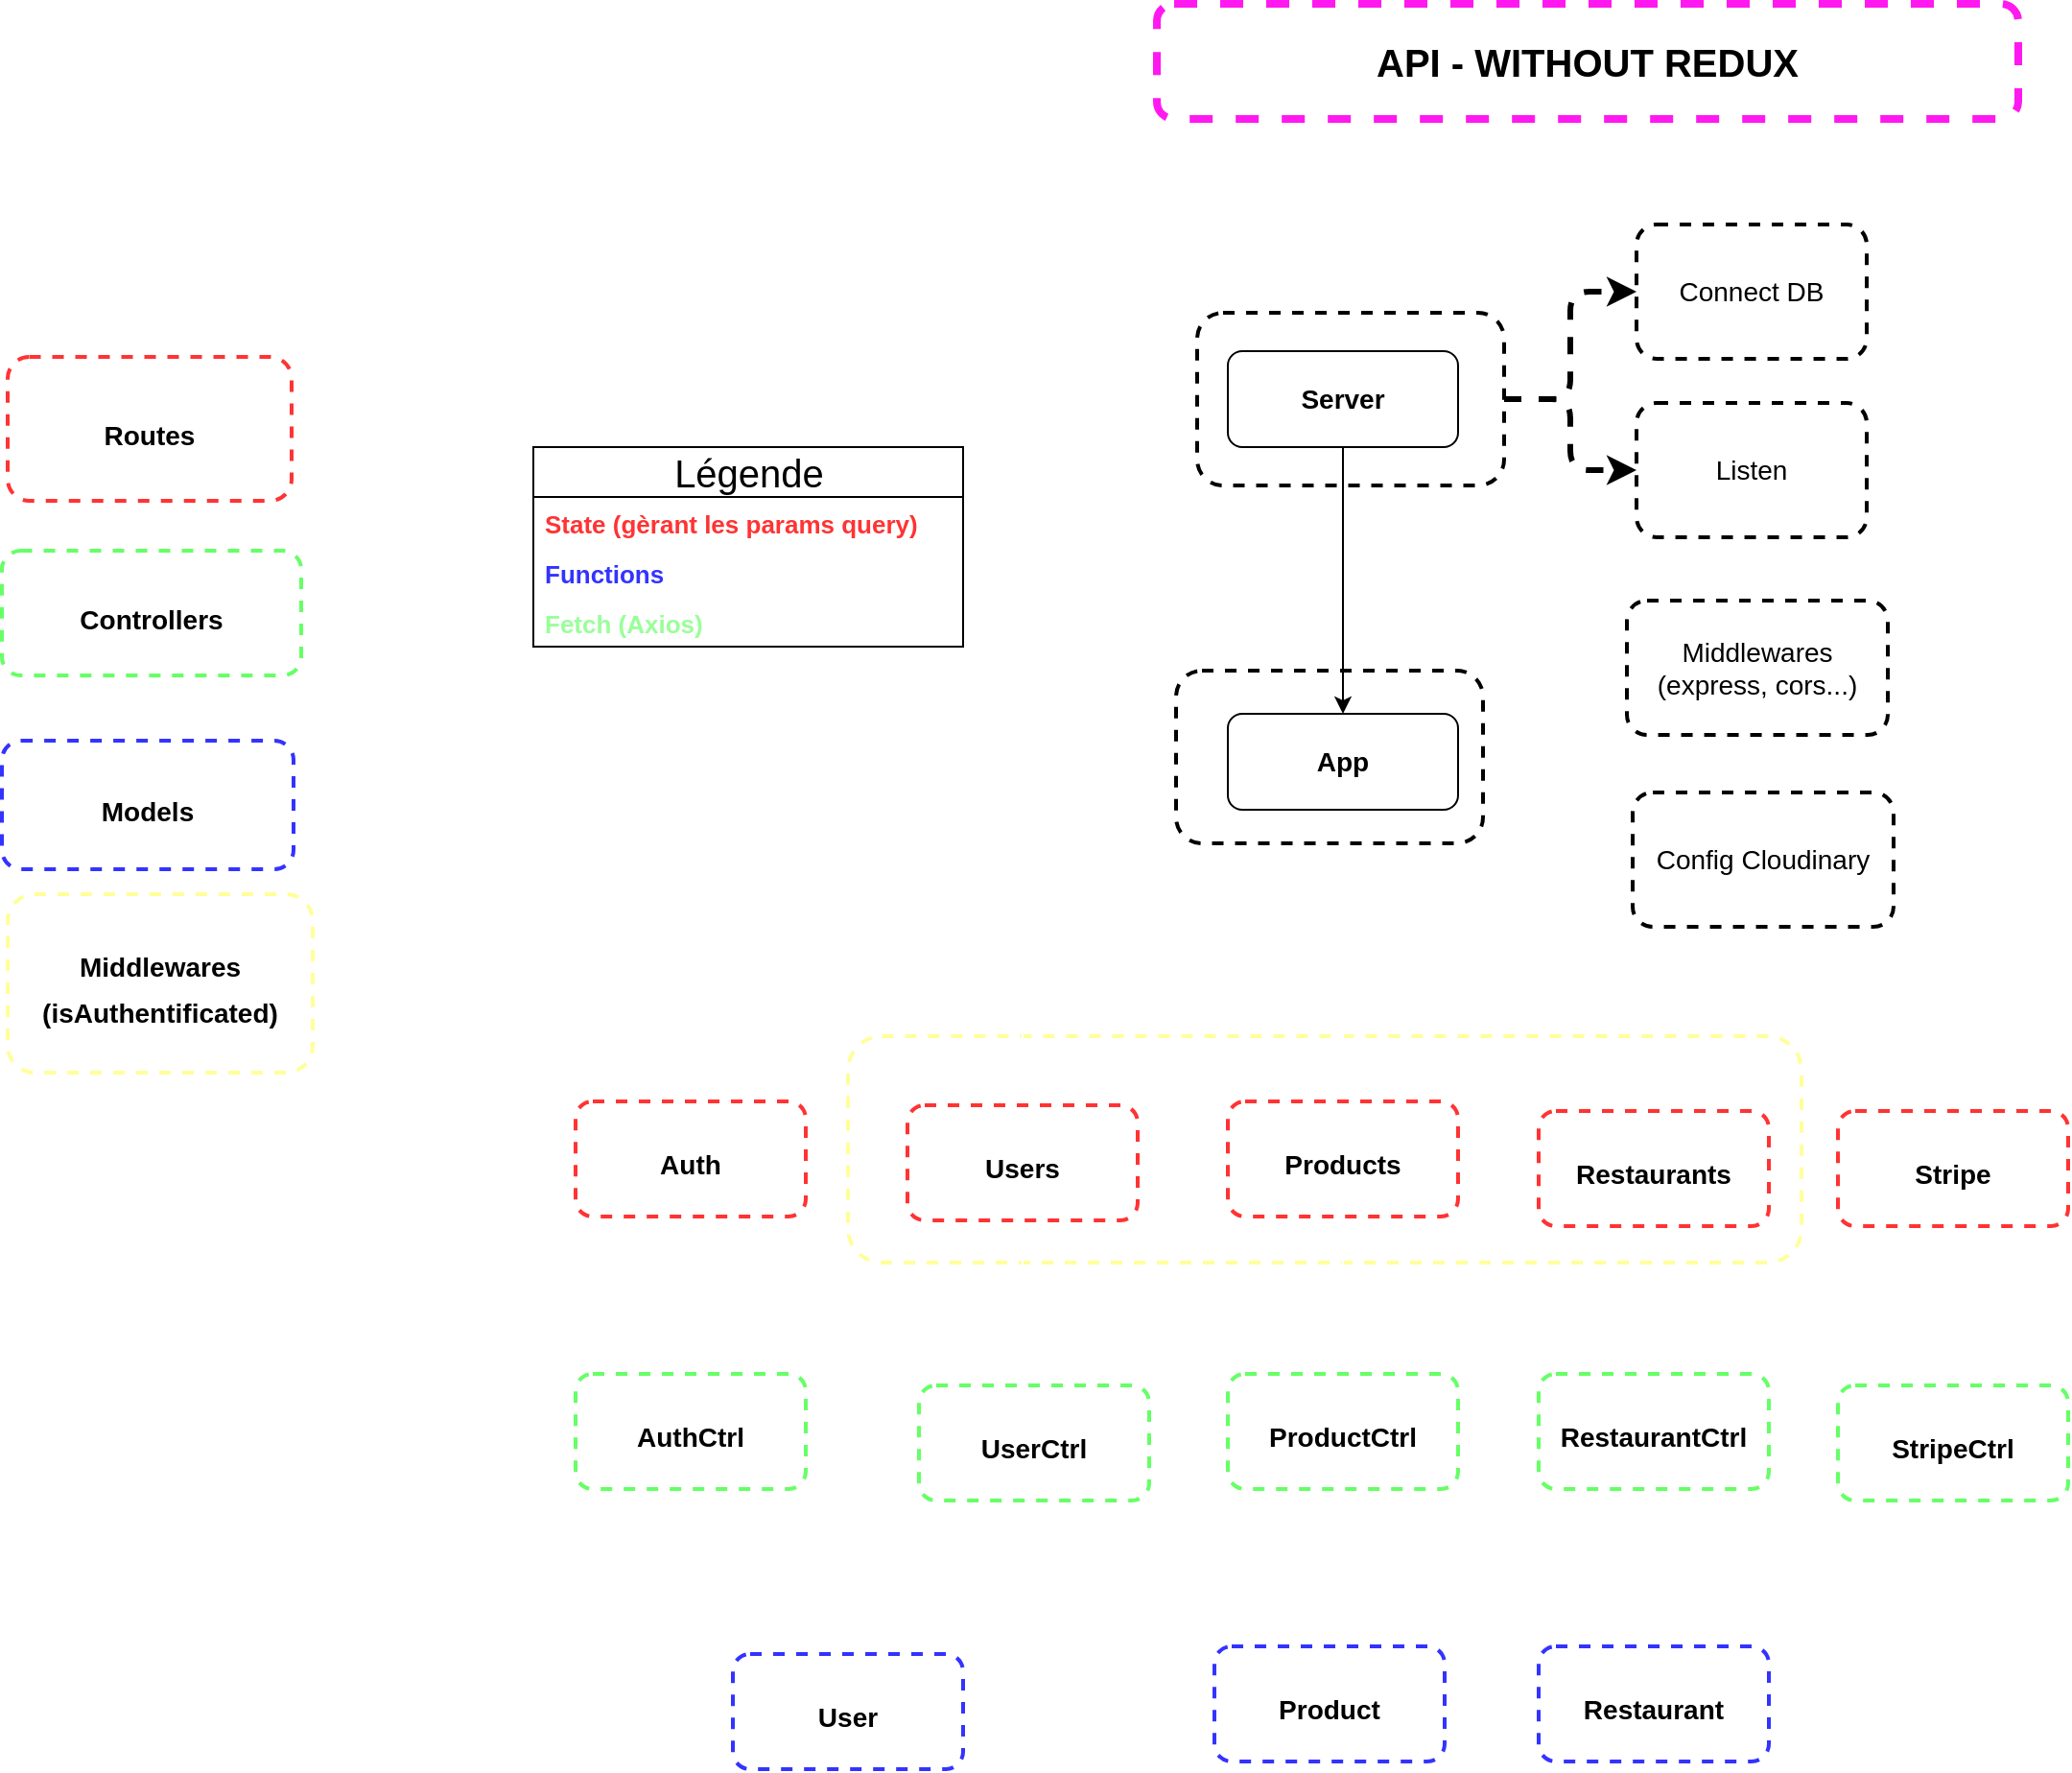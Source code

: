 <mxfile>
    <diagram id="cfUA-OYC1I8i9XxLiP8Q" name="Page-1">
        <mxGraphModel dx="1914" dy="845" grid="0" gridSize="10" guides="1" tooltips="1" connect="1" arrows="1" fold="1" page="0" pageScale="1" pageWidth="827" pageHeight="1169" math="0" shadow="0">
            <root>
                <mxCell id="0"/>
                <mxCell id="1" parent="0"/>
                <mxCell id="181" value="" style="rounded=1;whiteSpace=wrap;html=1;fontSize=20;strokeWidth=2;dashed=1;fillColor=none;strokeColor=#FFFF99;" vertex="1" parent="1">
                    <mxGeometry x="72" y="347" width="497" height="118" as="geometry"/>
                </mxCell>
                <mxCell id="165" style="edgeStyle=orthogonalEdgeStyle;html=1;exitX=1;exitY=0.5;exitDx=0;exitDy=0;entryX=0;entryY=0.5;entryDx=0;entryDy=0;strokeColor=#FFFFFF;strokeWidth=1;" edge="1" parent="1" source="164" target="163">
                    <mxGeometry relative="1" as="geometry"/>
                </mxCell>
                <mxCell id="166" style="edgeStyle=orthogonalEdgeStyle;html=1;exitX=1;exitY=0.5;exitDx=0;exitDy=0;entryX=0;entryY=0.5;entryDx=0;entryDy=0;strokeColor=#FFFFFF;strokeWidth=1;" edge="1" parent="1" source="164" target="161">
                    <mxGeometry relative="1" as="geometry"/>
                </mxCell>
                <mxCell id="164" value="" style="rounded=1;whiteSpace=wrap;html=1;fontSize=14;fillColor=none;dashed=1;strokeWidth=2;" vertex="1" parent="1">
                    <mxGeometry x="243" y="156.5" width="160" height="90" as="geometry"/>
                </mxCell>
                <mxCell id="154" style="edgeStyle=orthogonalEdgeStyle;html=1;exitX=1;exitY=0.5;exitDx=0;exitDy=0;entryX=0;entryY=0.5;entryDx=0;entryDy=0;dashed=1;strokeWidth=3;" edge="1" parent="1" source="10" target="9">
                    <mxGeometry relative="1" as="geometry"/>
                </mxCell>
                <mxCell id="155" style="edgeStyle=orthogonalEdgeStyle;html=1;exitX=1;exitY=0.5;exitDx=0;exitDy=0;entryX=0;entryY=0.5;entryDx=0;entryDy=0;dashed=1;strokeWidth=3;" edge="1" parent="1" source="10" target="142">
                    <mxGeometry relative="1" as="geometry"/>
                </mxCell>
                <mxCell id="10" value="" style="rounded=1;whiteSpace=wrap;html=1;fontSize=14;fillColor=none;dashed=1;strokeWidth=2;" parent="1" vertex="1">
                    <mxGeometry x="254" y="-30" width="160" height="90" as="geometry"/>
                </mxCell>
                <mxCell id="69" style="edgeStyle=orthogonalEdgeStyle;html=1;exitX=0.5;exitY=1;exitDx=0;exitDy=0;fontColor=#FF3333;" parent="1" source="3" edge="1" target="143">
                    <mxGeometry relative="1" as="geometry">
                        <mxPoint x="330" y="281" as="targetPoint"/>
                    </mxGeometry>
                </mxCell>
                <mxCell id="3" value="&lt;font style=&quot;font-size: 14px;&quot;&gt;&lt;b&gt;Server&lt;/b&gt;&lt;/font&gt;" style="rounded=1;whiteSpace=wrap;html=1;" parent="1" vertex="1">
                    <mxGeometry x="270" y="-10" width="120" height="50" as="geometry"/>
                </mxCell>
                <mxCell id="9" value="Connect DB" style="rounded=1;whiteSpace=wrap;html=1;fontSize=14;fillColor=none;dashed=1;strokeWidth=2;" parent="1" vertex="1">
                    <mxGeometry x="483" y="-76" width="120" height="70" as="geometry"/>
                </mxCell>
                <mxCell id="55" value="&lt;font size=&quot;1&quot; style=&quot;&quot;&gt;&lt;b style=&quot;font-size: 20px;&quot;&gt;API - WITHOUT REDUX&lt;/b&gt;&lt;/font&gt;" style="rounded=1;whiteSpace=wrap;html=1;dashed=1;strokeWidth=4;strokeColor=#FF19F0;" parent="1" vertex="1">
                    <mxGeometry x="233" y="-191" width="449" height="60" as="geometry"/>
                </mxCell>
                <mxCell id="56" value="&lt;font style=&quot;font-size: 20px;&quot;&gt;Légende&lt;/font&gt;" style="swimlane;fontStyle=0;childLayout=stackLayout;horizontal=1;startSize=26;fillColor=none;horizontalStack=0;resizeParent=1;resizeParentMax=0;resizeLast=0;collapsible=1;marginBottom=0;html=1;" parent="1" vertex="1">
                    <mxGeometry x="-92" y="40" width="224" height="104" as="geometry"/>
                </mxCell>
                <mxCell id="57" value="&lt;font style=&quot;font-size: 13px;&quot; color=&quot;#ff3333&quot;&gt;&lt;b&gt;State (gèrant les params query)&lt;/b&gt;&lt;/font&gt;" style="text;strokeColor=none;fillColor=none;align=left;verticalAlign=top;spacingLeft=4;spacingRight=4;overflow=hidden;rotatable=0;points=[[0,0.5],[1,0.5]];portConstraint=eastwest;whiteSpace=wrap;html=1;" parent="56" vertex="1">
                    <mxGeometry y="26" width="224" height="26" as="geometry"/>
                </mxCell>
                <mxCell id="58" value="&lt;font style=&quot;font-size: 13px;&quot; color=&quot;#3333ff&quot;&gt;&lt;b&gt;Functions&lt;/b&gt;&lt;/font&gt;" style="text;strokeColor=none;fillColor=none;align=left;verticalAlign=top;spacingLeft=4;spacingRight=4;overflow=hidden;rotatable=0;points=[[0,0.5],[1,0.5]];portConstraint=eastwest;whiteSpace=wrap;html=1;" parent="56" vertex="1">
                    <mxGeometry y="52" width="224" height="26" as="geometry"/>
                </mxCell>
                <mxCell id="59" value="&lt;font style=&quot;font-size: 13px;&quot; color=&quot;#99ff99&quot;&gt;&lt;b&gt;Fetch (Axios)&lt;/b&gt;&lt;/font&gt;" style="text;strokeColor=none;fillColor=none;align=left;verticalAlign=top;spacingLeft=4;spacingRight=4;overflow=hidden;rotatable=0;points=[[0,0.5],[1,0.5]];portConstraint=eastwest;whiteSpace=wrap;html=1;" parent="56" vertex="1">
                    <mxGeometry y="78" width="224" height="26" as="geometry"/>
                </mxCell>
                <mxCell id="123" value="&lt;font style=&quot;font-size: 14px;&quot;&gt;&lt;b&gt;Models&lt;/b&gt;&lt;/font&gt;" style="rounded=1;whiteSpace=wrap;html=1;fontSize=20;strokeWidth=2;dashed=1;fillColor=none;strokeColor=#3333FF;" parent="1" vertex="1">
                    <mxGeometry x="-369" y="193" width="152" height="67" as="geometry"/>
                </mxCell>
                <mxCell id="124" value="&lt;font style=&quot;font-size: 14px;&quot;&gt;&lt;b&gt;Controllers&lt;/b&gt;&lt;/font&gt;" style="rounded=1;whiteSpace=wrap;html=1;fontSize=20;strokeWidth=2;dashed=1;fillColor=none;strokeColor=#66FF66;" parent="1" vertex="1">
                    <mxGeometry x="-369" y="94" width="156" height="65" as="geometry"/>
                </mxCell>
                <mxCell id="125" value="&lt;font style=&quot;font-size: 14px;&quot;&gt;&lt;b&gt;Routes&lt;/b&gt;&lt;/font&gt;" style="rounded=1;whiteSpace=wrap;html=1;fontSize=20;strokeWidth=2;dashed=1;fillColor=none;strokeColor=#FF3333;" parent="1" vertex="1">
                    <mxGeometry x="-366" y="-7" width="148" height="75" as="geometry"/>
                </mxCell>
                <mxCell id="138" value="&lt;font style=&quot;font-size: 14px;&quot;&gt;&lt;b&gt;Middlewares (isAuthentificated)&lt;/b&gt;&lt;/font&gt;" style="rounded=1;whiteSpace=wrap;html=1;fontSize=20;strokeWidth=2;dashed=1;fillColor=none;strokeColor=#FFFF99;" parent="1" vertex="1">
                    <mxGeometry x="-366" y="273" width="159" height="93" as="geometry"/>
                </mxCell>
                <mxCell id="142" value="Listen" style="rounded=1;whiteSpace=wrap;html=1;fontSize=14;fillColor=none;dashed=1;strokeWidth=2;" vertex="1" parent="1">
                    <mxGeometry x="483" y="17" width="120" height="70" as="geometry"/>
                </mxCell>
                <mxCell id="156" style="edgeStyle=orthogonalEdgeStyle;html=1;exitX=0.5;exitY=1;exitDx=0;exitDy=0;entryX=0.558;entryY=0.017;entryDx=0;entryDy=0;entryPerimeter=0;strokeWidth=1;strokeColor=#FFFFFF;" edge="1" parent="1" source="143" target="148">
                    <mxGeometry relative="1" as="geometry"/>
                </mxCell>
                <mxCell id="157" style="edgeStyle=orthogonalEdgeStyle;html=1;exitX=0.5;exitY=1;exitDx=0;exitDy=0;strokeColor=#FFFFFF;strokeWidth=1;" edge="1" parent="1" source="143" target="149">
                    <mxGeometry relative="1" as="geometry"/>
                </mxCell>
                <mxCell id="158" style="edgeStyle=orthogonalEdgeStyle;html=1;exitX=0.5;exitY=1;exitDx=0;exitDy=0;entryX=0.5;entryY=0;entryDx=0;entryDy=0;strokeColor=#FFFFFF;strokeWidth=1;" edge="1" parent="1" source="143" target="151">
                    <mxGeometry relative="1" as="geometry"/>
                </mxCell>
                <mxCell id="159" style="edgeStyle=orthogonalEdgeStyle;html=1;exitX=0.5;exitY=1;exitDx=0;exitDy=0;entryX=0.5;entryY=0;entryDx=0;entryDy=0;strokeColor=#FFFFFF;strokeWidth=1;" edge="1" parent="1" source="143" target="150">
                    <mxGeometry relative="1" as="geometry"/>
                </mxCell>
                <mxCell id="160" style="edgeStyle=orthogonalEdgeStyle;html=1;exitX=0.5;exitY=1;exitDx=0;exitDy=0;strokeColor=#FFFFFF;strokeWidth=1;" edge="1" parent="1" source="143" target="152">
                    <mxGeometry relative="1" as="geometry"/>
                </mxCell>
                <mxCell id="143" value="&lt;font style=&quot;font-size: 14px;&quot;&gt;&lt;b&gt;App&lt;/b&gt;&lt;/font&gt;" style="rounded=1;whiteSpace=wrap;html=1;" vertex="1" parent="1">
                    <mxGeometry x="270" y="179" width="120" height="50" as="geometry"/>
                </mxCell>
                <mxCell id="178" style="edgeStyle=orthogonalEdgeStyle;html=1;exitX=0.5;exitY=1;exitDx=0;exitDy=0;entryX=0.5;entryY=0;entryDx=0;entryDy=0;strokeColor=#FFFFFF;strokeWidth=1;" edge="1" parent="1" source="148" target="172">
                    <mxGeometry relative="1" as="geometry"/>
                </mxCell>
                <mxCell id="148" value="&lt;font style=&quot;font-size: 14px;&quot;&gt;&lt;b&gt;Stripe&lt;/b&gt;&lt;/font&gt;" style="rounded=1;whiteSpace=wrap;html=1;fontSize=20;strokeWidth=2;dashed=1;fillColor=none;strokeColor=#FF3333;" vertex="1" parent="1">
                    <mxGeometry x="588" y="386" width="120" height="60" as="geometry"/>
                </mxCell>
                <mxCell id="182" style="edgeStyle=orthogonalEdgeStyle;html=1;exitX=0.5;exitY=1;exitDx=0;exitDy=0;strokeColor=#FFFFFF;strokeWidth=1;" edge="1" parent="1" source="149" target="173">
                    <mxGeometry relative="1" as="geometry"/>
                </mxCell>
                <mxCell id="149" value="&lt;font style=&quot;font-size: 14px;&quot;&gt;&lt;b&gt;Restaurants&lt;/b&gt;&lt;/font&gt;" style="rounded=1;whiteSpace=wrap;html=1;fontSize=20;strokeWidth=2;dashed=1;fillColor=none;strokeColor=#FF3333;" vertex="1" parent="1">
                    <mxGeometry x="432" y="386" width="120" height="60" as="geometry"/>
                </mxCell>
                <mxCell id="180" style="edgeStyle=orthogonalEdgeStyle;html=1;exitX=0.5;exitY=1;exitDx=0;exitDy=0;entryX=0.45;entryY=-0.017;entryDx=0;entryDy=0;entryPerimeter=0;strokeColor=#FFFFFF;strokeWidth=1;" edge="1" parent="1" source="150" target="169">
                    <mxGeometry relative="1" as="geometry"/>
                </mxCell>
                <mxCell id="150" value="&lt;font style=&quot;font-size: 14px;&quot;&gt;&lt;b&gt;Users&lt;/b&gt;&lt;/font&gt;" style="rounded=1;whiteSpace=wrap;html=1;fontSize=20;strokeWidth=2;dashed=1;fillColor=none;strokeColor=#FF3333;" vertex="1" parent="1">
                    <mxGeometry x="103" y="383" width="120" height="60" as="geometry"/>
                </mxCell>
                <mxCell id="183" style="edgeStyle=orthogonalEdgeStyle;html=1;exitX=0.5;exitY=1;exitDx=0;exitDy=0;strokeColor=#FFFFFF;strokeWidth=1;" edge="1" parent="1" source="151" target="171">
                    <mxGeometry relative="1" as="geometry"/>
                </mxCell>
                <mxCell id="151" value="&lt;font style=&quot;font-size: 14px;&quot;&gt;&lt;b&gt;Products&lt;/b&gt;&lt;/font&gt;" style="rounded=1;whiteSpace=wrap;html=1;fontSize=20;strokeWidth=2;dashed=1;fillColor=none;strokeColor=#FF3333;" vertex="1" parent="1">
                    <mxGeometry x="270" y="381" width="120" height="60" as="geometry"/>
                </mxCell>
                <mxCell id="179" style="edgeStyle=orthogonalEdgeStyle;html=1;exitX=0.5;exitY=1;exitDx=0;exitDy=0;strokeColor=#FFFFFF;strokeWidth=1;" edge="1" parent="1" source="152" target="170">
                    <mxGeometry relative="1" as="geometry"/>
                </mxCell>
                <mxCell id="152" value="&lt;font style=&quot;font-size: 14px;&quot;&gt;&lt;b&gt;Auth&lt;/b&gt;&lt;/font&gt;" style="rounded=1;whiteSpace=wrap;html=1;fontSize=20;strokeWidth=2;dashed=1;fillColor=none;strokeColor=#FF3333;" vertex="1" parent="1">
                    <mxGeometry x="-70" y="381" width="120" height="60" as="geometry"/>
                </mxCell>
                <mxCell id="161" value="Config Cloudinary" style="rounded=1;whiteSpace=wrap;html=1;fontSize=14;fillColor=none;dashed=1;strokeWidth=2;" vertex="1" parent="1">
                    <mxGeometry x="481" y="220" width="136" height="70" as="geometry"/>
                </mxCell>
                <mxCell id="163" value="Middlewares (express, cors...)" style="rounded=1;whiteSpace=wrap;html=1;fontSize=14;fillColor=none;dashed=1;strokeWidth=2;" vertex="1" parent="1">
                    <mxGeometry x="478" y="120" width="136" height="70" as="geometry"/>
                </mxCell>
                <mxCell id="188" style="edgeStyle=orthogonalEdgeStyle;html=1;exitX=0.5;exitY=1;exitDx=0;exitDy=0;entryX=0.5;entryY=0;entryDx=0;entryDy=0;strokeColor=#FFFFFF;strokeWidth=1;" edge="1" parent="1" source="169" target="174">
                    <mxGeometry relative="1" as="geometry"/>
                </mxCell>
                <mxCell id="169" value="&lt;font style=&quot;font-size: 14px;&quot;&gt;&lt;b&gt;UserCtrl&lt;/b&gt;&lt;/font&gt;" style="rounded=1;whiteSpace=wrap;html=1;fontSize=20;strokeWidth=2;dashed=1;fillColor=none;strokeColor=#66FF66;" vertex="1" parent="1">
                    <mxGeometry x="109" y="529" width="120" height="60" as="geometry"/>
                </mxCell>
                <mxCell id="186" style="edgeStyle=orthogonalEdgeStyle;html=1;exitX=0.5;exitY=1;exitDx=0;exitDy=0;entryX=0.5;entryY=0;entryDx=0;entryDy=0;strokeColor=#FFFFFF;strokeWidth=1;" edge="1" parent="1" source="170" target="174">
                    <mxGeometry relative="1" as="geometry"/>
                </mxCell>
                <mxCell id="170" value="&lt;font style=&quot;font-size: 14px;&quot;&gt;&lt;b&gt;AuthCtrl&lt;/b&gt;&lt;/font&gt;" style="rounded=1;whiteSpace=wrap;html=1;fontSize=20;strokeWidth=2;dashed=1;fillColor=none;strokeColor=#66FF66;" vertex="1" parent="1">
                    <mxGeometry x="-70" y="523" width="120" height="60" as="geometry"/>
                </mxCell>
                <mxCell id="185" style="edgeStyle=orthogonalEdgeStyle;html=1;exitX=0.5;exitY=1;exitDx=0;exitDy=0;strokeColor=#FFFFFF;strokeWidth=1;" edge="1" parent="1" source="171">
                    <mxGeometry relative="1" as="geometry">
                        <mxPoint x="330" y="659" as="targetPoint"/>
                    </mxGeometry>
                </mxCell>
                <mxCell id="171" value="&lt;font style=&quot;font-size: 14px;&quot;&gt;&lt;b&gt;ProductCtrl&lt;/b&gt;&lt;/font&gt;" style="rounded=1;whiteSpace=wrap;html=1;fontSize=20;strokeWidth=2;dashed=1;fillColor=none;strokeColor=#66FF66;" vertex="1" parent="1">
                    <mxGeometry x="270" y="523" width="120" height="60" as="geometry"/>
                </mxCell>
                <mxCell id="172" value="&lt;font style=&quot;font-size: 14px;&quot;&gt;&lt;b&gt;StripeCtrl&lt;/b&gt;&lt;/font&gt;" style="rounded=1;whiteSpace=wrap;html=1;fontSize=20;strokeWidth=2;dashed=1;fillColor=none;strokeColor=#66FF66;" vertex="1" parent="1">
                    <mxGeometry x="588" y="529" width="120" height="60" as="geometry"/>
                </mxCell>
                <mxCell id="184" style="edgeStyle=orthogonalEdgeStyle;html=1;exitX=0.5;exitY=1;exitDx=0;exitDy=0;entryX=0.5;entryY=0;entryDx=0;entryDy=0;strokeColor=#FFFFFF;strokeWidth=1;" edge="1" parent="1" source="173" target="176">
                    <mxGeometry relative="1" as="geometry"/>
                </mxCell>
                <mxCell id="173" value="&lt;font style=&quot;font-size: 14px;&quot;&gt;&lt;b&gt;RestaurantCtrl&lt;/b&gt;&lt;/font&gt;" style="rounded=1;whiteSpace=wrap;html=1;fontSize=20;strokeWidth=2;dashed=1;fillColor=none;strokeColor=#66FF66;" vertex="1" parent="1">
                    <mxGeometry x="432" y="523" width="120" height="60" as="geometry"/>
                </mxCell>
                <mxCell id="174" value="&lt;font style=&quot;font-size: 14px;&quot;&gt;&lt;b&gt;User&lt;/b&gt;&lt;/font&gt;" style="rounded=1;whiteSpace=wrap;html=1;fontSize=20;strokeWidth=2;dashed=1;fillColor=none;strokeColor=#3333FF;" vertex="1" parent="1">
                    <mxGeometry x="12" y="669" width="120" height="60" as="geometry"/>
                </mxCell>
                <mxCell id="175" value="&lt;font style=&quot;font-size: 14px;&quot;&gt;&lt;b&gt;Product&lt;/b&gt;&lt;/font&gt;" style="rounded=1;whiteSpace=wrap;html=1;fontSize=20;strokeWidth=2;dashed=1;fillColor=none;strokeColor=#3333FF;" vertex="1" parent="1">
                    <mxGeometry x="263" y="665" width="120" height="60" as="geometry"/>
                </mxCell>
                <mxCell id="176" value="&lt;font style=&quot;font-size: 14px;&quot;&gt;&lt;b&gt;Restaurant&lt;/b&gt;&lt;/font&gt;" style="rounded=1;whiteSpace=wrap;html=1;fontSize=20;strokeWidth=2;dashed=1;fillColor=none;strokeColor=#3333FF;" vertex="1" parent="1">
                    <mxGeometry x="432" y="665" width="120" height="60" as="geometry"/>
                </mxCell>
            </root>
        </mxGraphModel>
    </diagram>
</mxfile>